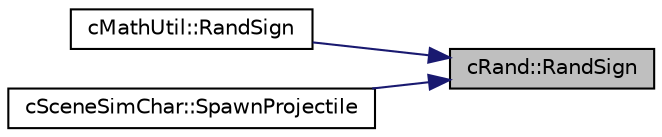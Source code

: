 digraph "cRand::RandSign"
{
 // LATEX_PDF_SIZE
  edge [fontname="Helvetica",fontsize="10",labelfontname="Helvetica",labelfontsize="10"];
  node [fontname="Helvetica",fontsize="10",shape=record];
  rankdir="RL";
  Node1 [label="cRand::RandSign",height=0.2,width=0.4,color="black", fillcolor="grey75", style="filled", fontcolor="black",tooltip=" "];
  Node1 -> Node2 [dir="back",color="midnightblue",fontsize="10",style="solid",fontname="Helvetica"];
  Node2 [label="cMathUtil::RandSign",height=0.2,width=0.4,color="black", fillcolor="white", style="filled",URL="$classc_math_util.html#acabe97f764fb184c6cf8db44f81b8124",tooltip=" "];
  Node1 -> Node3 [dir="back",color="midnightblue",fontsize="10",style="solid",fontname="Helvetica"];
  Node3 [label="cSceneSimChar::SpawnProjectile",height=0.2,width=0.4,color="black", fillcolor="white", style="filled",URL="$classc_scene_sim_char.html#a28a3f0103b4ea585ac17a5d4a26b8acb",tooltip=" "];
}
